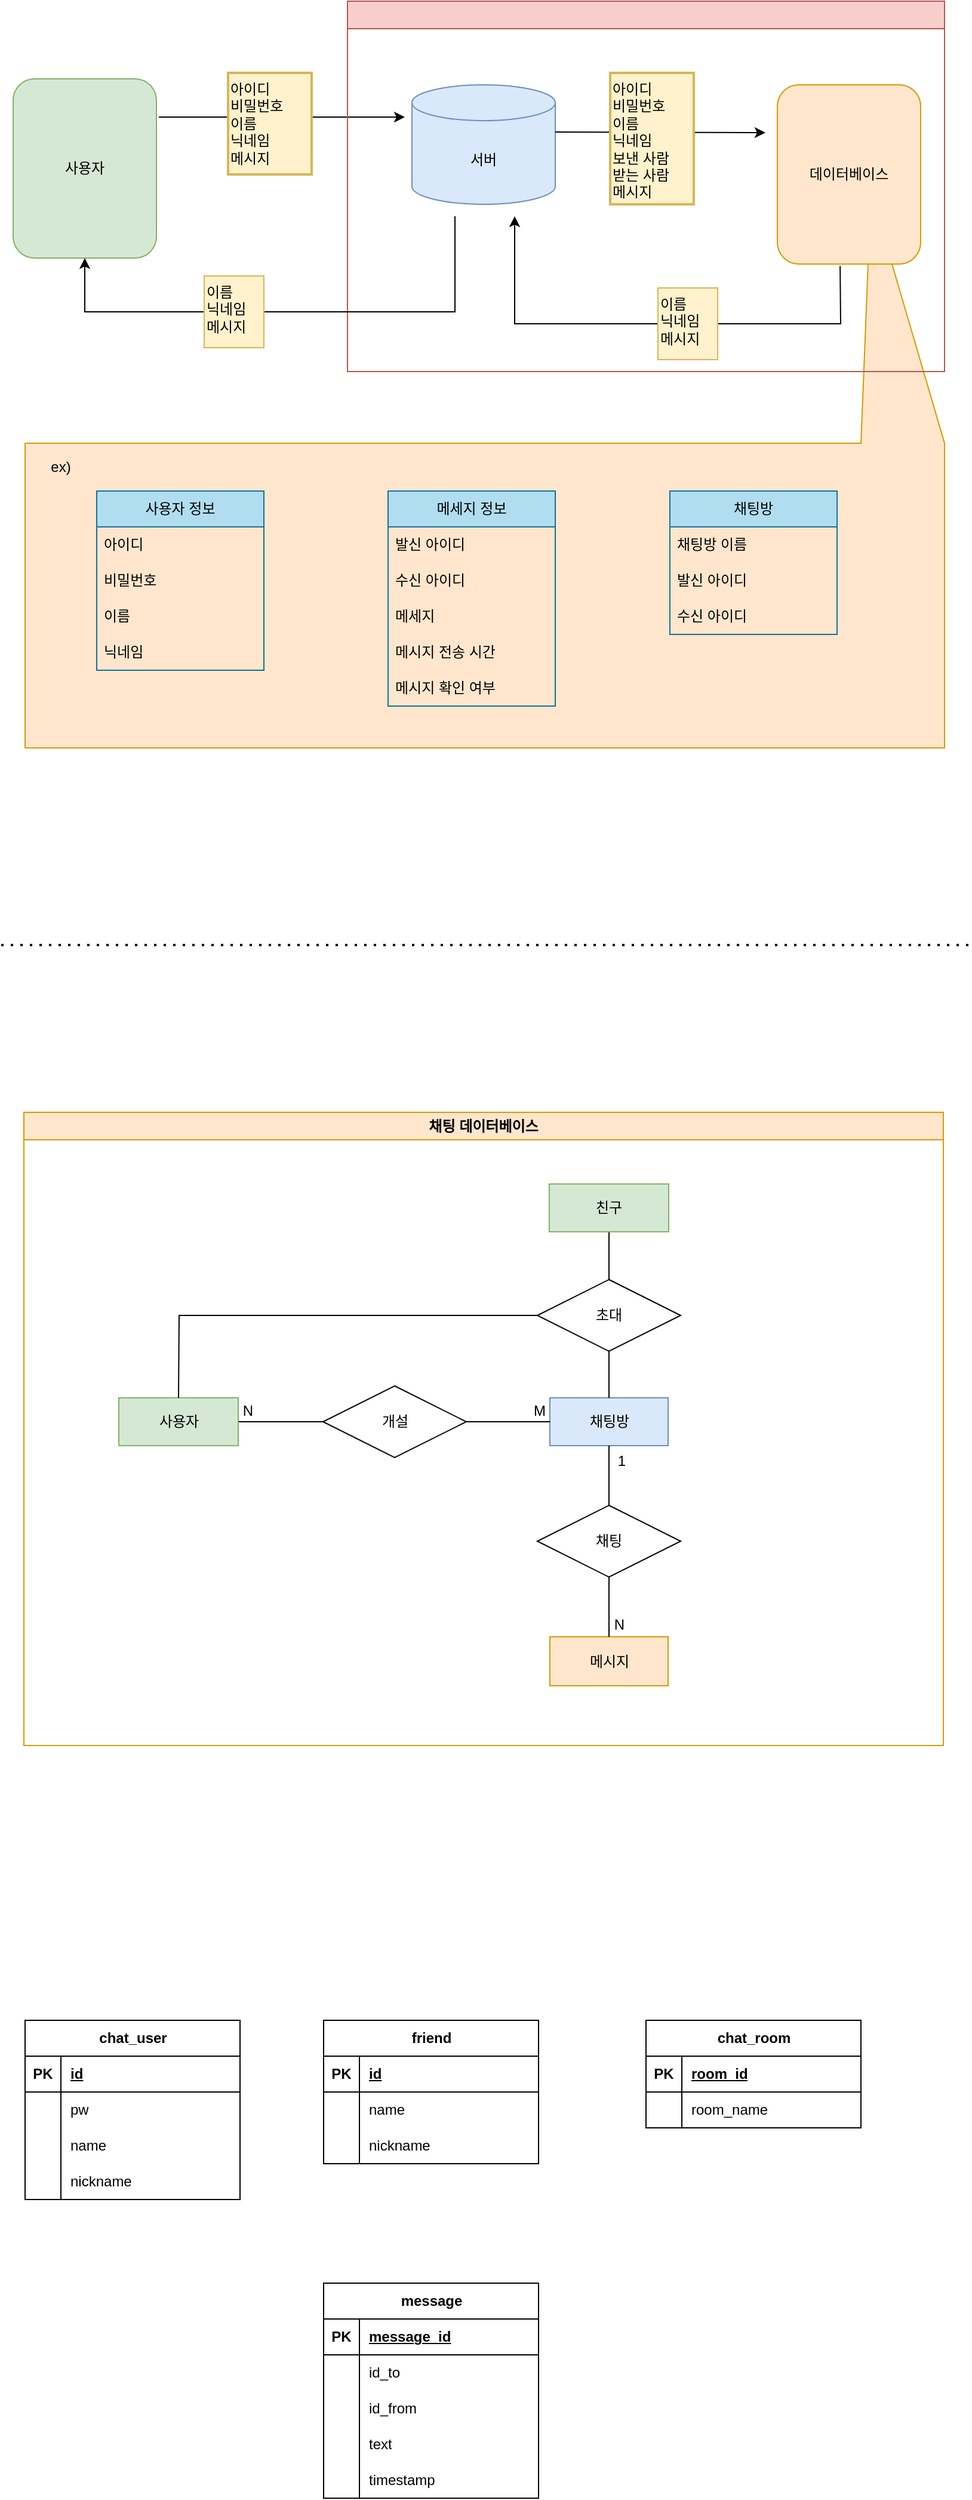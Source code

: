 <mxfile version="24.7.6">
  <diagram name="페이지-1" id="hZkJMaY7xypT7SpQBSe9">
    <mxGraphModel dx="1434" dy="688" grid="1" gridSize="10" guides="1" tooltips="1" connect="1" arrows="1" fold="1" page="1" pageScale="1" pageWidth="827" pageHeight="1169" math="0" shadow="0">
      <root>
        <mxCell id="0" />
        <mxCell id="1" parent="0" />
        <mxCell id="KtC7ysKLOuglknF3prI5-1" value="서버" style="shape=cylinder3;whiteSpace=wrap;html=1;boundedLbl=1;backgroundOutline=1;size=15;fillColor=#dae8fc;strokeColor=#6c8ebf;" parent="1" vertex="1">
          <mxGeometry x="354" y="80" width="120" height="100" as="geometry" />
        </mxCell>
        <mxCell id="M07Gjk41BYVv6PrY2_Yd-11" value="" style="shape=callout;whiteSpace=wrap;html=1;perimeter=calloutPerimeter;direction=west;position2=0.08;size=210;position=0;fillColor=#ffe6cc;base=70;strokeColor=#d79b00;" parent="1" vertex="1">
          <mxGeometry x="30" y="170" width="770" height="465" as="geometry" />
        </mxCell>
        <mxCell id="KtC7ysKLOuglknF3prI5-2" value="사용자" style="rounded=1;whiteSpace=wrap;html=1;fillColor=#d5e8d4;strokeColor=#82b366;" parent="1" vertex="1">
          <mxGeometry x="20" y="75" width="120" height="150" as="geometry" />
        </mxCell>
        <mxCell id="KtC7ysKLOuglknF3prI5-8" value="" style="endArrow=classic;html=1;rounded=0;entryX=-0.05;entryY=0.27;entryDx=0;entryDy=0;entryPerimeter=0;exitX=1.017;exitY=0.213;exitDx=0;exitDy=0;exitPerimeter=0;" parent="1" source="KtC7ysKLOuglknF3prI5-2" target="KtC7ysKLOuglknF3prI5-1" edge="1">
          <mxGeometry width="50" height="50" relative="1" as="geometry">
            <mxPoint x="186" y="280" as="sourcePoint" />
            <mxPoint x="380" y="280" as="targetPoint" />
          </mxGeometry>
        </mxCell>
        <mxCell id="KtC7ysKLOuglknF3prI5-13" value="" style="endArrow=classic;html=1;rounded=0;exitX=1;exitY=0;exitDx=0;exitDy=32.5;exitPerimeter=0;" parent="1" edge="1">
          <mxGeometry width="50" height="50" relative="1" as="geometry">
            <mxPoint x="474" y="119.5" as="sourcePoint" />
            <mxPoint x="650" y="120" as="targetPoint" />
          </mxGeometry>
        </mxCell>
        <mxCell id="KtC7ysKLOuglknF3prI5-15" value="" style="endArrow=classic;html=1;rounded=0;exitX=0.438;exitY=1.011;exitDx=0;exitDy=0;exitPerimeter=0;" parent="1" source="KtC7ysKLOuglknF3prI5-3" edge="1">
          <mxGeometry width="50" height="50" relative="1" as="geometry">
            <mxPoint x="827" y="188" as="sourcePoint" />
            <mxPoint x="440" y="190" as="targetPoint" />
            <Array as="points">
              <mxPoint x="713" y="280" />
              <mxPoint x="440" y="280" />
            </Array>
          </mxGeometry>
        </mxCell>
        <mxCell id="KtC7ysKLOuglknF3prI5-5" value="&lt;font style=&quot;font-size: 12px;&quot;&gt;아이디&lt;/font&gt;&lt;div style=&quot;font-size: 12px;&quot;&gt;&lt;font style=&quot;font-size: 12px;&quot;&gt;비밀번호&lt;/font&gt;&lt;/div&gt;&lt;div style=&quot;font-size: 12px;&quot;&gt;&lt;font style=&quot;font-size: 12px;&quot;&gt;이름&lt;/font&gt;&lt;/div&gt;&lt;div style=&quot;font-size: 12px;&quot;&gt;&lt;font style=&quot;font-size: 12px;&quot;&gt;닉네임&lt;/font&gt;&lt;/div&gt;&lt;div style=&quot;font-size: 12px;&quot;&gt;&lt;font style=&quot;font-size: 12px;&quot;&gt;메시지&lt;/font&gt;&lt;/div&gt;" style="text;html=1;align=left;verticalAlign=top;whiteSpace=wrap;rounded=0;strokeWidth=2;fillColor=#fff2cc;strokeColor=#d6b656;fontSize=12;" parent="1" vertex="1">
          <mxGeometry x="200" y="70" width="70" height="85" as="geometry" />
        </mxCell>
        <mxCell id="M07Gjk41BYVv6PrY2_Yd-1" value="" style="swimlane;whiteSpace=wrap;html=1;fillColor=#f8cecc;strokeColor=#b85450;" parent="1" vertex="1">
          <mxGeometry x="300" y="10" width="500" height="310" as="geometry" />
        </mxCell>
        <mxCell id="KtC7ysKLOuglknF3prI5-3" value="데이터베이스" style="rounded=1;whiteSpace=wrap;html=1;fillColor=#ffe6cc;strokeColor=#d79b00;" parent="M07Gjk41BYVv6PrY2_Yd-1" vertex="1">
          <mxGeometry x="360" y="70" width="120" height="150" as="geometry" />
        </mxCell>
        <mxCell id="M07Gjk41BYVv6PrY2_Yd-2" value="&lt;div&gt;이름&lt;/div&gt;&lt;div&gt;닉네임&lt;/div&gt;&lt;div&gt;메시지&lt;/div&gt;" style="text;html=1;align=left;verticalAlign=top;whiteSpace=wrap;rounded=0;horizontal=1;fillColor=#fff2cc;strokeColor=#d6b656;" parent="M07Gjk41BYVv6PrY2_Yd-1" vertex="1">
          <mxGeometry x="260" y="240" width="50" height="60" as="geometry" />
        </mxCell>
        <mxCell id="KtC7ysKLOuglknF3prI5-14" value="&lt;font style=&quot;font-size: 12px;&quot;&gt;아이디&lt;/font&gt;&lt;div style=&quot;font-size: 12px;&quot;&gt;&lt;font style=&quot;font-size: 12px;&quot;&gt;비밀번호&lt;/font&gt;&lt;/div&gt;&lt;div style=&quot;font-size: 12px;&quot;&gt;&lt;font style=&quot;font-size: 12px;&quot;&gt;이름&lt;/font&gt;&lt;/div&gt;&lt;div style=&quot;font-size: 12px;&quot;&gt;&lt;font style=&quot;font-size: 12px;&quot;&gt;닉네임&lt;/font&gt;&lt;/div&gt;&lt;div style=&quot;font-size: 12px;&quot;&gt;보낸 사람&lt;/div&gt;&lt;div style=&quot;font-size: 12px;&quot;&gt;받는 사람&lt;/div&gt;&lt;div style=&quot;font-size: 12px;&quot;&gt;메시지&lt;/div&gt;" style="text;html=1;align=left;verticalAlign=top;whiteSpace=wrap;rounded=0;strokeWidth=2;fillColor=#fff2cc;strokeColor=#d6b656;fontSize=12;" parent="M07Gjk41BYVv6PrY2_Yd-1" vertex="1">
          <mxGeometry x="220" y="60" width="70" height="110" as="geometry" />
        </mxCell>
        <mxCell id="M07Gjk41BYVv6PrY2_Yd-3" value="" style="endArrow=classic;html=1;rounded=0;entryX=0.5;entryY=1;entryDx=0;entryDy=0;" parent="1" target="KtC7ysKLOuglknF3prI5-2" edge="1">
          <mxGeometry width="50" height="50" relative="1" as="geometry">
            <mxPoint x="390" y="190" as="sourcePoint" />
            <mxPoint x="440" y="250" as="targetPoint" />
            <Array as="points">
              <mxPoint x="390" y="270" />
              <mxPoint x="80" y="270" />
            </Array>
          </mxGeometry>
        </mxCell>
        <mxCell id="M07Gjk41BYVv6PrY2_Yd-4" value="사용자 정보" style="swimlane;fontStyle=0;childLayout=stackLayout;horizontal=1;startSize=30;horizontalStack=0;resizeParent=1;resizeParentMax=0;resizeLast=0;collapsible=1;marginBottom=0;whiteSpace=wrap;html=1;fillColor=#b1ddf0;strokeColor=#10739e;" parent="1" vertex="1">
          <mxGeometry x="90" y="420" width="140" height="150" as="geometry" />
        </mxCell>
        <mxCell id="M07Gjk41BYVv6PrY2_Yd-5" value="아이디" style="text;strokeColor=none;fillColor=none;align=left;verticalAlign=middle;spacingLeft=4;spacingRight=4;overflow=hidden;points=[[0,0.5],[1,0.5]];portConstraint=eastwest;rotatable=0;whiteSpace=wrap;html=1;" parent="M07Gjk41BYVv6PrY2_Yd-4" vertex="1">
          <mxGeometry y="30" width="140" height="30" as="geometry" />
        </mxCell>
        <mxCell id="M07Gjk41BYVv6PrY2_Yd-6" value="비밀번호" style="text;strokeColor=none;fillColor=none;align=left;verticalAlign=middle;spacingLeft=4;spacingRight=4;overflow=hidden;points=[[0,0.5],[1,0.5]];portConstraint=eastwest;rotatable=0;whiteSpace=wrap;html=1;" parent="M07Gjk41BYVv6PrY2_Yd-4" vertex="1">
          <mxGeometry y="60" width="140" height="30" as="geometry" />
        </mxCell>
        <mxCell id="M07Gjk41BYVv6PrY2_Yd-7" value="이름" style="text;strokeColor=none;fillColor=none;align=left;verticalAlign=middle;spacingLeft=4;spacingRight=4;overflow=hidden;points=[[0,0.5],[1,0.5]];portConstraint=eastwest;rotatable=0;whiteSpace=wrap;html=1;" parent="M07Gjk41BYVv6PrY2_Yd-4" vertex="1">
          <mxGeometry y="90" width="140" height="30" as="geometry" />
        </mxCell>
        <mxCell id="M07Gjk41BYVv6PrY2_Yd-8" value="닉네임" style="text;strokeColor=none;fillColor=none;align=left;verticalAlign=middle;spacingLeft=4;spacingRight=4;overflow=hidden;points=[[0,0.5],[1,0.5]];portConstraint=eastwest;rotatable=0;whiteSpace=wrap;html=1;" parent="M07Gjk41BYVv6PrY2_Yd-4" vertex="1">
          <mxGeometry y="120" width="140" height="30" as="geometry" />
        </mxCell>
        <mxCell id="M07Gjk41BYVv6PrY2_Yd-12" value="메세지 정보" style="swimlane;fontStyle=0;childLayout=stackLayout;horizontal=1;startSize=30;horizontalStack=0;resizeParent=1;resizeParentMax=0;resizeLast=0;collapsible=1;marginBottom=0;whiteSpace=wrap;html=1;fillColor=#b1ddf0;strokeColor=#10739e;" parent="1" vertex="1">
          <mxGeometry x="334" y="420" width="140" height="180" as="geometry" />
        </mxCell>
        <mxCell id="M07Gjk41BYVv6PrY2_Yd-13" value="발신 아이디" style="text;strokeColor=none;fillColor=none;align=left;verticalAlign=middle;spacingLeft=4;spacingRight=4;overflow=hidden;points=[[0,0.5],[1,0.5]];portConstraint=eastwest;rotatable=0;whiteSpace=wrap;html=1;" parent="M07Gjk41BYVv6PrY2_Yd-12" vertex="1">
          <mxGeometry y="30" width="140" height="30" as="geometry" />
        </mxCell>
        <mxCell id="M07Gjk41BYVv6PrY2_Yd-14" value="수신 아이디" style="text;strokeColor=none;fillColor=none;align=left;verticalAlign=middle;spacingLeft=4;spacingRight=4;overflow=hidden;points=[[0,0.5],[1,0.5]];portConstraint=eastwest;rotatable=0;whiteSpace=wrap;html=1;" parent="M07Gjk41BYVv6PrY2_Yd-12" vertex="1">
          <mxGeometry y="60" width="140" height="30" as="geometry" />
        </mxCell>
        <mxCell id="M07Gjk41BYVv6PrY2_Yd-15" value="메세지" style="text;strokeColor=none;fillColor=none;align=left;verticalAlign=middle;spacingLeft=4;spacingRight=4;overflow=hidden;points=[[0,0.5],[1,0.5]];portConstraint=eastwest;rotatable=0;whiteSpace=wrap;html=1;" parent="M07Gjk41BYVv6PrY2_Yd-12" vertex="1">
          <mxGeometry y="90" width="140" height="30" as="geometry" />
        </mxCell>
        <mxCell id="M07Gjk41BYVv6PrY2_Yd-16" value="메시지 전송 시간" style="text;strokeColor=none;fillColor=none;align=left;verticalAlign=middle;spacingLeft=4;spacingRight=4;overflow=hidden;points=[[0,0.5],[1,0.5]];portConstraint=eastwest;rotatable=0;whiteSpace=wrap;html=1;" parent="M07Gjk41BYVv6PrY2_Yd-12" vertex="1">
          <mxGeometry y="120" width="140" height="30" as="geometry" />
        </mxCell>
        <mxCell id="9MJLmPbibmTxV6bSxyg9-5" value="메시지 확인 여부" style="text;strokeColor=none;fillColor=none;align=left;verticalAlign=middle;spacingLeft=4;spacingRight=4;overflow=hidden;points=[[0,0.5],[1,0.5]];portConstraint=eastwest;rotatable=0;whiteSpace=wrap;html=1;" vertex="1" parent="M07Gjk41BYVv6PrY2_Yd-12">
          <mxGeometry y="150" width="140" height="30" as="geometry" />
        </mxCell>
        <mxCell id="M07Gjk41BYVv6PrY2_Yd-17" value="채팅방" style="swimlane;fontStyle=0;childLayout=stackLayout;horizontal=1;startSize=30;horizontalStack=0;resizeParent=1;resizeParentMax=0;resizeLast=0;collapsible=1;marginBottom=0;whiteSpace=wrap;html=1;fillColor=#b1ddf0;strokeColor=#10739e;" parent="1" vertex="1">
          <mxGeometry x="570" y="420" width="140" height="120" as="geometry" />
        </mxCell>
        <mxCell id="9MJLmPbibmTxV6bSxyg9-7" value="채팅방 이름" style="text;strokeColor=none;fillColor=none;align=left;verticalAlign=middle;spacingLeft=4;spacingRight=4;overflow=hidden;points=[[0,0.5],[1,0.5]];portConstraint=eastwest;rotatable=0;whiteSpace=wrap;html=1;" vertex="1" parent="M07Gjk41BYVv6PrY2_Yd-17">
          <mxGeometry y="30" width="140" height="30" as="geometry" />
        </mxCell>
        <mxCell id="M07Gjk41BYVv6PrY2_Yd-19" value="발신 아이디" style="text;strokeColor=none;fillColor=none;align=left;verticalAlign=middle;spacingLeft=4;spacingRight=4;overflow=hidden;points=[[0,0.5],[1,0.5]];portConstraint=eastwest;rotatable=0;whiteSpace=wrap;html=1;" parent="M07Gjk41BYVv6PrY2_Yd-17" vertex="1">
          <mxGeometry y="60" width="140" height="30" as="geometry" />
        </mxCell>
        <mxCell id="M07Gjk41BYVv6PrY2_Yd-20" value="수신 아이디" style="text;strokeColor=none;fillColor=none;align=left;verticalAlign=middle;spacingLeft=4;spacingRight=4;overflow=hidden;points=[[0,0.5],[1,0.5]];portConstraint=eastwest;rotatable=0;whiteSpace=wrap;html=1;" parent="M07Gjk41BYVv6PrY2_Yd-17" vertex="1">
          <mxGeometry y="90" width="140" height="30" as="geometry" />
        </mxCell>
        <mxCell id="9MJLmPbibmTxV6bSxyg9-3" value="&lt;div&gt;이름&lt;/div&gt;&lt;div&gt;닉네임&lt;/div&gt;&lt;div&gt;메시지&lt;/div&gt;" style="text;html=1;align=left;verticalAlign=top;whiteSpace=wrap;rounded=0;horizontal=1;fillColor=#fff2cc;strokeColor=#d6b656;" vertex="1" parent="1">
          <mxGeometry x="180" y="240" width="50" height="60" as="geometry" />
        </mxCell>
        <mxCell id="9MJLmPbibmTxV6bSxyg9-38" value="ex)" style="text;html=1;align=center;verticalAlign=middle;whiteSpace=wrap;rounded=0;" vertex="1" parent="1">
          <mxGeometry x="30" y="385" width="60" height="30" as="geometry" />
        </mxCell>
        <mxCell id="9MJLmPbibmTxV6bSxyg9-42" value="채팅 데이터베이스" style="swimlane;whiteSpace=wrap;html=1;fillColor=#ffe6cc;strokeColor=#d79b00;" vertex="1" parent="1">
          <mxGeometry x="29" y="940" width="770" height="530" as="geometry">
            <mxRectangle x="29" y="930" width="130" height="30" as="alternateBounds" />
          </mxGeometry>
        </mxCell>
        <mxCell id="9MJLmPbibmTxV6bSxyg9-15" value="개설" style="shape=rhombus;perimeter=rhombusPerimeter;whiteSpace=wrap;html=1;align=center;" vertex="1" parent="9MJLmPbibmTxV6bSxyg9-42">
          <mxGeometry x="250.5" y="229" width="120" height="60" as="geometry" />
        </mxCell>
        <mxCell id="9MJLmPbibmTxV6bSxyg9-20" value="" style="endArrow=none;html=1;rounded=0;exitX=0;exitY=0.5;exitDx=0;exitDy=0;entryX=1;entryY=0.5;entryDx=0;entryDy=0;" edge="1" parent="9MJLmPbibmTxV6bSxyg9-42" source="9MJLmPbibmTxV6bSxyg9-15" target="9MJLmPbibmTxV6bSxyg9-8">
          <mxGeometry relative="1" as="geometry">
            <mxPoint x="-134.5" y="259" as="sourcePoint" />
            <mxPoint x="200.5" y="329" as="targetPoint" />
            <Array as="points" />
          </mxGeometry>
        </mxCell>
        <mxCell id="9MJLmPbibmTxV6bSxyg9-21" value="N" style="resizable=0;html=1;whiteSpace=wrap;align=right;verticalAlign=bottom;" connectable="0" vertex="1" parent="9MJLmPbibmTxV6bSxyg9-20">
          <mxGeometry x="1" relative="1" as="geometry">
            <mxPoint x="14" y="-1" as="offset" />
          </mxGeometry>
        </mxCell>
        <mxCell id="9MJLmPbibmTxV6bSxyg9-64" value="N" style="resizable=0;html=1;whiteSpace=wrap;align=right;verticalAlign=bottom;" connectable="0" vertex="1" parent="9MJLmPbibmTxV6bSxyg9-20">
          <mxGeometry x="1" relative="1" as="geometry">
            <mxPoint x="325" y="178" as="offset" />
          </mxGeometry>
        </mxCell>
        <mxCell id="9MJLmPbibmTxV6bSxyg9-66" value="1" style="resizable=0;html=1;whiteSpace=wrap;align=right;verticalAlign=bottom;" connectable="0" vertex="1" parent="9MJLmPbibmTxV6bSxyg9-20">
          <mxGeometry x="1" relative="1" as="geometry">
            <mxPoint x="326" y="41" as="offset" />
          </mxGeometry>
        </mxCell>
        <mxCell id="9MJLmPbibmTxV6bSxyg9-39" value="채팅방" style="rounded=0;whiteSpace=wrap;html=1;fillColor=#dae8fc;strokeColor=#6c8ebf;" vertex="1" parent="9MJLmPbibmTxV6bSxyg9-42">
          <mxGeometry x="440.5" y="239" width="99" height="40" as="geometry" />
        </mxCell>
        <mxCell id="9MJLmPbibmTxV6bSxyg9-40" value="" style="endArrow=none;html=1;rounded=0;entryX=0;entryY=0.5;entryDx=0;entryDy=0;exitX=1;exitY=0.5;exitDx=0;exitDy=0;" edge="1" parent="9MJLmPbibmTxV6bSxyg9-42" source="9MJLmPbibmTxV6bSxyg9-15" target="9MJLmPbibmTxV6bSxyg9-39">
          <mxGeometry relative="1" as="geometry">
            <mxPoint x="110.5" y="239" as="sourcePoint" />
            <mxPoint x="270.5" y="239" as="targetPoint" />
          </mxGeometry>
        </mxCell>
        <mxCell id="9MJLmPbibmTxV6bSxyg9-41" value="M" style="resizable=0;html=1;whiteSpace=wrap;align=right;verticalAlign=bottom;" connectable="0" vertex="1" parent="9MJLmPbibmTxV6bSxyg9-40">
          <mxGeometry x="1" relative="1" as="geometry">
            <mxPoint x="-2" y="-1" as="offset" />
          </mxGeometry>
        </mxCell>
        <mxCell id="9MJLmPbibmTxV6bSxyg9-8" value="사용자" style="whiteSpace=wrap;html=1;align=center;fillColor=#d5e8d4;strokeColor=#82b366;" vertex="1" parent="9MJLmPbibmTxV6bSxyg9-42">
          <mxGeometry x="79.5" y="239" width="100" height="40" as="geometry" />
        </mxCell>
        <mxCell id="9MJLmPbibmTxV6bSxyg9-44" value="메시지" style="whiteSpace=wrap;html=1;align=center;fillColor=#ffe6cc;strokeColor=#d79b00;" vertex="1" parent="9MJLmPbibmTxV6bSxyg9-42">
          <mxGeometry x="440.5" y="439" width="99" height="41" as="geometry" />
        </mxCell>
        <mxCell id="9MJLmPbibmTxV6bSxyg9-60" value="" style="rounded=0;orthogonalLoop=1;jettySize=auto;html=1;endArrow=none;endFill=0;" edge="1" parent="9MJLmPbibmTxV6bSxyg9-42" source="9MJLmPbibmTxV6bSxyg9-46" target="9MJLmPbibmTxV6bSxyg9-54">
          <mxGeometry relative="1" as="geometry" />
        </mxCell>
        <mxCell id="9MJLmPbibmTxV6bSxyg9-46" value="친구" style="whiteSpace=wrap;html=1;align=center;fillColor=#d5e8d4;strokeColor=#82b366;" vertex="1" parent="9MJLmPbibmTxV6bSxyg9-42">
          <mxGeometry x="440" y="60" width="100" height="40" as="geometry" />
        </mxCell>
        <mxCell id="9MJLmPbibmTxV6bSxyg9-52" value="" style="rounded=0;orthogonalLoop=1;jettySize=auto;html=1;endArrow=none;endFill=0;" edge="1" parent="9MJLmPbibmTxV6bSxyg9-42" source="9MJLmPbibmTxV6bSxyg9-49" target="9MJLmPbibmTxV6bSxyg9-39">
          <mxGeometry relative="1" as="geometry" />
        </mxCell>
        <mxCell id="9MJLmPbibmTxV6bSxyg9-53" value="" style="rounded=0;orthogonalLoop=1;jettySize=auto;html=1;endArrow=none;endFill=0;" edge="1" parent="9MJLmPbibmTxV6bSxyg9-42" source="9MJLmPbibmTxV6bSxyg9-49" target="9MJLmPbibmTxV6bSxyg9-44">
          <mxGeometry relative="1" as="geometry" />
        </mxCell>
        <mxCell id="9MJLmPbibmTxV6bSxyg9-49" value="채팅" style="shape=rhombus;perimeter=rhombusPerimeter;whiteSpace=wrap;html=1;align=center;" vertex="1" parent="9MJLmPbibmTxV6bSxyg9-42">
          <mxGeometry x="430" y="329" width="120" height="60" as="geometry" />
        </mxCell>
        <mxCell id="9MJLmPbibmTxV6bSxyg9-59" value="" style="rounded=0;orthogonalLoop=1;jettySize=auto;html=1;endArrow=none;endFill=0;" edge="1" parent="9MJLmPbibmTxV6bSxyg9-42" source="9MJLmPbibmTxV6bSxyg9-54" target="9MJLmPbibmTxV6bSxyg9-39">
          <mxGeometry relative="1" as="geometry" />
        </mxCell>
        <mxCell id="9MJLmPbibmTxV6bSxyg9-54" value="초대" style="shape=rhombus;perimeter=rhombusPerimeter;whiteSpace=wrap;html=1;align=center;" vertex="1" parent="9MJLmPbibmTxV6bSxyg9-42">
          <mxGeometry x="430" y="140" width="120" height="60" as="geometry" />
        </mxCell>
        <mxCell id="9MJLmPbibmTxV6bSxyg9-61" value="" style="endArrow=none;html=1;rounded=0;exitX=0.5;exitY=0;exitDx=0;exitDy=0;entryX=0;entryY=0.5;entryDx=0;entryDy=0;" edge="1" parent="9MJLmPbibmTxV6bSxyg9-42" source="9MJLmPbibmTxV6bSxyg9-8" target="9MJLmPbibmTxV6bSxyg9-54">
          <mxGeometry width="50" height="50" relative="1" as="geometry">
            <mxPoint x="351" y="340" as="sourcePoint" />
            <mxPoint x="401" y="290" as="targetPoint" />
            <Array as="points">
              <mxPoint x="130" y="170" />
            </Array>
          </mxGeometry>
        </mxCell>
        <mxCell id="9MJLmPbibmTxV6bSxyg9-43" value="" style="endArrow=none;dashed=1;html=1;dashPattern=1 3;strokeWidth=2;rounded=0;" edge="1" parent="1">
          <mxGeometry width="50" height="50" relative="1" as="geometry">
            <mxPoint x="10" y="800" as="sourcePoint" />
            <mxPoint x="820" y="800" as="targetPoint" />
          </mxGeometry>
        </mxCell>
        <mxCell id="9MJLmPbibmTxV6bSxyg9-67" value="chat_user" style="shape=table;startSize=30;container=1;collapsible=1;childLayout=tableLayout;fixedRows=1;rowLines=0;fontStyle=1;align=center;resizeLast=1;html=1;" vertex="1" parent="1">
          <mxGeometry x="30" y="1700" width="180" height="150" as="geometry" />
        </mxCell>
        <mxCell id="9MJLmPbibmTxV6bSxyg9-68" value="" style="shape=tableRow;horizontal=0;startSize=0;swimlaneHead=0;swimlaneBody=0;fillColor=none;collapsible=0;dropTarget=0;points=[[0,0.5],[1,0.5]];portConstraint=eastwest;top=0;left=0;right=0;bottom=1;" vertex="1" parent="9MJLmPbibmTxV6bSxyg9-67">
          <mxGeometry y="30" width="180" height="30" as="geometry" />
        </mxCell>
        <mxCell id="9MJLmPbibmTxV6bSxyg9-69" value="PK" style="shape=partialRectangle;connectable=0;fillColor=none;top=0;left=0;bottom=0;right=0;fontStyle=1;overflow=hidden;whiteSpace=wrap;html=1;" vertex="1" parent="9MJLmPbibmTxV6bSxyg9-68">
          <mxGeometry width="30" height="30" as="geometry">
            <mxRectangle width="30" height="30" as="alternateBounds" />
          </mxGeometry>
        </mxCell>
        <mxCell id="9MJLmPbibmTxV6bSxyg9-70" value="id" style="shape=partialRectangle;connectable=0;fillColor=none;top=0;left=0;bottom=0;right=0;align=left;spacingLeft=6;fontStyle=5;overflow=hidden;whiteSpace=wrap;html=1;" vertex="1" parent="9MJLmPbibmTxV6bSxyg9-68">
          <mxGeometry x="30" width="150" height="30" as="geometry">
            <mxRectangle width="150" height="30" as="alternateBounds" />
          </mxGeometry>
        </mxCell>
        <mxCell id="9MJLmPbibmTxV6bSxyg9-71" value="" style="shape=tableRow;horizontal=0;startSize=0;swimlaneHead=0;swimlaneBody=0;fillColor=none;collapsible=0;dropTarget=0;points=[[0,0.5],[1,0.5]];portConstraint=eastwest;top=0;left=0;right=0;bottom=0;" vertex="1" parent="9MJLmPbibmTxV6bSxyg9-67">
          <mxGeometry y="60" width="180" height="30" as="geometry" />
        </mxCell>
        <mxCell id="9MJLmPbibmTxV6bSxyg9-72" value="" style="shape=partialRectangle;connectable=0;fillColor=none;top=0;left=0;bottom=0;right=0;editable=1;overflow=hidden;whiteSpace=wrap;html=1;" vertex="1" parent="9MJLmPbibmTxV6bSxyg9-71">
          <mxGeometry width="30" height="30" as="geometry">
            <mxRectangle width="30" height="30" as="alternateBounds" />
          </mxGeometry>
        </mxCell>
        <mxCell id="9MJLmPbibmTxV6bSxyg9-73" value="pw" style="shape=partialRectangle;connectable=0;fillColor=none;top=0;left=0;bottom=0;right=0;align=left;spacingLeft=6;overflow=hidden;whiteSpace=wrap;html=1;" vertex="1" parent="9MJLmPbibmTxV6bSxyg9-71">
          <mxGeometry x="30" width="150" height="30" as="geometry">
            <mxRectangle width="150" height="30" as="alternateBounds" />
          </mxGeometry>
        </mxCell>
        <mxCell id="9MJLmPbibmTxV6bSxyg9-74" value="" style="shape=tableRow;horizontal=0;startSize=0;swimlaneHead=0;swimlaneBody=0;fillColor=none;collapsible=0;dropTarget=0;points=[[0,0.5],[1,0.5]];portConstraint=eastwest;top=0;left=0;right=0;bottom=0;" vertex="1" parent="9MJLmPbibmTxV6bSxyg9-67">
          <mxGeometry y="90" width="180" height="30" as="geometry" />
        </mxCell>
        <mxCell id="9MJLmPbibmTxV6bSxyg9-75" value="" style="shape=partialRectangle;connectable=0;fillColor=none;top=0;left=0;bottom=0;right=0;editable=1;overflow=hidden;whiteSpace=wrap;html=1;" vertex="1" parent="9MJLmPbibmTxV6bSxyg9-74">
          <mxGeometry width="30" height="30" as="geometry">
            <mxRectangle width="30" height="30" as="alternateBounds" />
          </mxGeometry>
        </mxCell>
        <mxCell id="9MJLmPbibmTxV6bSxyg9-76" value="name" style="shape=partialRectangle;connectable=0;fillColor=none;top=0;left=0;bottom=0;right=0;align=left;spacingLeft=6;overflow=hidden;whiteSpace=wrap;html=1;" vertex="1" parent="9MJLmPbibmTxV6bSxyg9-74">
          <mxGeometry x="30" width="150" height="30" as="geometry">
            <mxRectangle width="150" height="30" as="alternateBounds" />
          </mxGeometry>
        </mxCell>
        <mxCell id="9MJLmPbibmTxV6bSxyg9-77" value="" style="shape=tableRow;horizontal=0;startSize=0;swimlaneHead=0;swimlaneBody=0;fillColor=none;collapsible=0;dropTarget=0;points=[[0,0.5],[1,0.5]];portConstraint=eastwest;top=0;left=0;right=0;bottom=0;" vertex="1" parent="9MJLmPbibmTxV6bSxyg9-67">
          <mxGeometry y="120" width="180" height="30" as="geometry" />
        </mxCell>
        <mxCell id="9MJLmPbibmTxV6bSxyg9-78" value="" style="shape=partialRectangle;connectable=0;fillColor=none;top=0;left=0;bottom=0;right=0;editable=1;overflow=hidden;whiteSpace=wrap;html=1;" vertex="1" parent="9MJLmPbibmTxV6bSxyg9-77">
          <mxGeometry width="30" height="30" as="geometry">
            <mxRectangle width="30" height="30" as="alternateBounds" />
          </mxGeometry>
        </mxCell>
        <mxCell id="9MJLmPbibmTxV6bSxyg9-79" value="nickname" style="shape=partialRectangle;connectable=0;fillColor=none;top=0;left=0;bottom=0;right=0;align=left;spacingLeft=6;overflow=hidden;whiteSpace=wrap;html=1;" vertex="1" parent="9MJLmPbibmTxV6bSxyg9-77">
          <mxGeometry x="30" width="150" height="30" as="geometry">
            <mxRectangle width="150" height="30" as="alternateBounds" />
          </mxGeometry>
        </mxCell>
        <mxCell id="9MJLmPbibmTxV6bSxyg9-80" value="friend" style="shape=table;startSize=30;container=1;collapsible=1;childLayout=tableLayout;fixedRows=1;rowLines=0;fontStyle=1;align=center;resizeLast=1;html=1;" vertex="1" parent="1">
          <mxGeometry x="280" y="1700" width="180" height="120" as="geometry" />
        </mxCell>
        <mxCell id="9MJLmPbibmTxV6bSxyg9-81" value="" style="shape=tableRow;horizontal=0;startSize=0;swimlaneHead=0;swimlaneBody=0;fillColor=none;collapsible=0;dropTarget=0;points=[[0,0.5],[1,0.5]];portConstraint=eastwest;top=0;left=0;right=0;bottom=1;" vertex="1" parent="9MJLmPbibmTxV6bSxyg9-80">
          <mxGeometry y="30" width="180" height="30" as="geometry" />
        </mxCell>
        <mxCell id="9MJLmPbibmTxV6bSxyg9-82" value="PK" style="shape=partialRectangle;connectable=0;fillColor=none;top=0;left=0;bottom=0;right=0;fontStyle=1;overflow=hidden;whiteSpace=wrap;html=1;" vertex="1" parent="9MJLmPbibmTxV6bSxyg9-81">
          <mxGeometry width="30" height="30" as="geometry">
            <mxRectangle width="30" height="30" as="alternateBounds" />
          </mxGeometry>
        </mxCell>
        <mxCell id="9MJLmPbibmTxV6bSxyg9-83" value="id" style="shape=partialRectangle;connectable=0;fillColor=none;top=0;left=0;bottom=0;right=0;align=left;spacingLeft=6;fontStyle=5;overflow=hidden;whiteSpace=wrap;html=1;" vertex="1" parent="9MJLmPbibmTxV6bSxyg9-81">
          <mxGeometry x="30" width="150" height="30" as="geometry">
            <mxRectangle width="150" height="30" as="alternateBounds" />
          </mxGeometry>
        </mxCell>
        <mxCell id="9MJLmPbibmTxV6bSxyg9-87" value="" style="shape=tableRow;horizontal=0;startSize=0;swimlaneHead=0;swimlaneBody=0;fillColor=none;collapsible=0;dropTarget=0;points=[[0,0.5],[1,0.5]];portConstraint=eastwest;top=0;left=0;right=0;bottom=0;" vertex="1" parent="9MJLmPbibmTxV6bSxyg9-80">
          <mxGeometry y="60" width="180" height="30" as="geometry" />
        </mxCell>
        <mxCell id="9MJLmPbibmTxV6bSxyg9-88" value="" style="shape=partialRectangle;connectable=0;fillColor=none;top=0;left=0;bottom=0;right=0;editable=1;overflow=hidden;whiteSpace=wrap;html=1;" vertex="1" parent="9MJLmPbibmTxV6bSxyg9-87">
          <mxGeometry width="30" height="30" as="geometry">
            <mxRectangle width="30" height="30" as="alternateBounds" />
          </mxGeometry>
        </mxCell>
        <mxCell id="9MJLmPbibmTxV6bSxyg9-89" value="name" style="shape=partialRectangle;connectable=0;fillColor=none;top=0;left=0;bottom=0;right=0;align=left;spacingLeft=6;overflow=hidden;whiteSpace=wrap;html=1;" vertex="1" parent="9MJLmPbibmTxV6bSxyg9-87">
          <mxGeometry x="30" width="150" height="30" as="geometry">
            <mxRectangle width="150" height="30" as="alternateBounds" />
          </mxGeometry>
        </mxCell>
        <mxCell id="9MJLmPbibmTxV6bSxyg9-90" value="" style="shape=tableRow;horizontal=0;startSize=0;swimlaneHead=0;swimlaneBody=0;fillColor=none;collapsible=0;dropTarget=0;points=[[0,0.5],[1,0.5]];portConstraint=eastwest;top=0;left=0;right=0;bottom=0;" vertex="1" parent="9MJLmPbibmTxV6bSxyg9-80">
          <mxGeometry y="90" width="180" height="30" as="geometry" />
        </mxCell>
        <mxCell id="9MJLmPbibmTxV6bSxyg9-91" value="" style="shape=partialRectangle;connectable=0;fillColor=none;top=0;left=0;bottom=0;right=0;editable=1;overflow=hidden;whiteSpace=wrap;html=1;" vertex="1" parent="9MJLmPbibmTxV6bSxyg9-90">
          <mxGeometry width="30" height="30" as="geometry">
            <mxRectangle width="30" height="30" as="alternateBounds" />
          </mxGeometry>
        </mxCell>
        <mxCell id="9MJLmPbibmTxV6bSxyg9-92" value="nickname" style="shape=partialRectangle;connectable=0;fillColor=none;top=0;left=0;bottom=0;right=0;align=left;spacingLeft=6;overflow=hidden;whiteSpace=wrap;html=1;" vertex="1" parent="9MJLmPbibmTxV6bSxyg9-90">
          <mxGeometry x="30" width="150" height="30" as="geometry">
            <mxRectangle width="150" height="30" as="alternateBounds" />
          </mxGeometry>
        </mxCell>
        <mxCell id="9MJLmPbibmTxV6bSxyg9-94" value="chat_room" style="shape=table;startSize=30;container=1;collapsible=1;childLayout=tableLayout;fixedRows=1;rowLines=0;fontStyle=1;align=center;resizeLast=1;html=1;" vertex="1" parent="1">
          <mxGeometry x="550" y="1700" width="180" height="90" as="geometry" />
        </mxCell>
        <mxCell id="9MJLmPbibmTxV6bSxyg9-95" value="" style="shape=tableRow;horizontal=0;startSize=0;swimlaneHead=0;swimlaneBody=0;fillColor=none;collapsible=0;dropTarget=0;points=[[0,0.5],[1,0.5]];portConstraint=eastwest;top=0;left=0;right=0;bottom=1;" vertex="1" parent="9MJLmPbibmTxV6bSxyg9-94">
          <mxGeometry y="30" width="180" height="30" as="geometry" />
        </mxCell>
        <mxCell id="9MJLmPbibmTxV6bSxyg9-96" value="PK" style="shape=partialRectangle;connectable=0;fillColor=none;top=0;left=0;bottom=0;right=0;fontStyle=1;overflow=hidden;whiteSpace=wrap;html=1;" vertex="1" parent="9MJLmPbibmTxV6bSxyg9-95">
          <mxGeometry width="30" height="30" as="geometry">
            <mxRectangle width="30" height="30" as="alternateBounds" />
          </mxGeometry>
        </mxCell>
        <mxCell id="9MJLmPbibmTxV6bSxyg9-97" value="room_id" style="shape=partialRectangle;connectable=0;fillColor=none;top=0;left=0;bottom=0;right=0;align=left;spacingLeft=6;fontStyle=5;overflow=hidden;whiteSpace=wrap;html=1;" vertex="1" parent="9MJLmPbibmTxV6bSxyg9-95">
          <mxGeometry x="30" width="150" height="30" as="geometry">
            <mxRectangle width="150" height="30" as="alternateBounds" />
          </mxGeometry>
        </mxCell>
        <mxCell id="9MJLmPbibmTxV6bSxyg9-98" value="" style="shape=tableRow;horizontal=0;startSize=0;swimlaneHead=0;swimlaneBody=0;fillColor=none;collapsible=0;dropTarget=0;points=[[0,0.5],[1,0.5]];portConstraint=eastwest;top=0;left=0;right=0;bottom=0;" vertex="1" parent="9MJLmPbibmTxV6bSxyg9-94">
          <mxGeometry y="60" width="180" height="30" as="geometry" />
        </mxCell>
        <mxCell id="9MJLmPbibmTxV6bSxyg9-99" value="" style="shape=partialRectangle;connectable=0;fillColor=none;top=0;left=0;bottom=0;right=0;editable=1;overflow=hidden;whiteSpace=wrap;html=1;" vertex="1" parent="9MJLmPbibmTxV6bSxyg9-98">
          <mxGeometry width="30" height="30" as="geometry">
            <mxRectangle width="30" height="30" as="alternateBounds" />
          </mxGeometry>
        </mxCell>
        <mxCell id="9MJLmPbibmTxV6bSxyg9-100" value="room_name" style="shape=partialRectangle;connectable=0;fillColor=none;top=0;left=0;bottom=0;right=0;align=left;spacingLeft=6;overflow=hidden;whiteSpace=wrap;html=1;" vertex="1" parent="9MJLmPbibmTxV6bSxyg9-98">
          <mxGeometry x="30" width="150" height="30" as="geometry">
            <mxRectangle width="150" height="30" as="alternateBounds" />
          </mxGeometry>
        </mxCell>
        <mxCell id="9MJLmPbibmTxV6bSxyg9-107" value="message" style="shape=table;startSize=30;container=1;collapsible=1;childLayout=tableLayout;fixedRows=1;rowLines=0;fontStyle=1;align=center;resizeLast=1;html=1;" vertex="1" parent="1">
          <mxGeometry x="280" y="1920" width="180" height="180" as="geometry" />
        </mxCell>
        <mxCell id="9MJLmPbibmTxV6bSxyg9-108" value="" style="shape=tableRow;horizontal=0;startSize=0;swimlaneHead=0;swimlaneBody=0;fillColor=none;collapsible=0;dropTarget=0;points=[[0,0.5],[1,0.5]];portConstraint=eastwest;top=0;left=0;right=0;bottom=1;" vertex="1" parent="9MJLmPbibmTxV6bSxyg9-107">
          <mxGeometry y="30" width="180" height="30" as="geometry" />
        </mxCell>
        <mxCell id="9MJLmPbibmTxV6bSxyg9-109" value="PK" style="shape=partialRectangle;connectable=0;fillColor=none;top=0;left=0;bottom=0;right=0;fontStyle=1;overflow=hidden;whiteSpace=wrap;html=1;" vertex="1" parent="9MJLmPbibmTxV6bSxyg9-108">
          <mxGeometry width="30" height="30" as="geometry">
            <mxRectangle width="30" height="30" as="alternateBounds" />
          </mxGeometry>
        </mxCell>
        <mxCell id="9MJLmPbibmTxV6bSxyg9-110" value="message_id" style="shape=partialRectangle;connectable=0;fillColor=none;top=0;left=0;bottom=0;right=0;align=left;spacingLeft=6;fontStyle=5;overflow=hidden;whiteSpace=wrap;html=1;" vertex="1" parent="9MJLmPbibmTxV6bSxyg9-108">
          <mxGeometry x="30" width="150" height="30" as="geometry">
            <mxRectangle width="150" height="30" as="alternateBounds" />
          </mxGeometry>
        </mxCell>
        <mxCell id="9MJLmPbibmTxV6bSxyg9-111" value="" style="shape=tableRow;horizontal=0;startSize=0;swimlaneHead=0;swimlaneBody=0;fillColor=none;collapsible=0;dropTarget=0;points=[[0,0.5],[1,0.5]];portConstraint=eastwest;top=0;left=0;right=0;bottom=0;" vertex="1" parent="9MJLmPbibmTxV6bSxyg9-107">
          <mxGeometry y="60" width="180" height="30" as="geometry" />
        </mxCell>
        <mxCell id="9MJLmPbibmTxV6bSxyg9-112" value="" style="shape=partialRectangle;connectable=0;fillColor=none;top=0;left=0;bottom=0;right=0;editable=1;overflow=hidden;whiteSpace=wrap;html=1;" vertex="1" parent="9MJLmPbibmTxV6bSxyg9-111">
          <mxGeometry width="30" height="30" as="geometry">
            <mxRectangle width="30" height="30" as="alternateBounds" />
          </mxGeometry>
        </mxCell>
        <mxCell id="9MJLmPbibmTxV6bSxyg9-113" value="id_to" style="shape=partialRectangle;connectable=0;fillColor=none;top=0;left=0;bottom=0;right=0;align=left;spacingLeft=6;overflow=hidden;whiteSpace=wrap;html=1;" vertex="1" parent="9MJLmPbibmTxV6bSxyg9-111">
          <mxGeometry x="30" width="150" height="30" as="geometry">
            <mxRectangle width="150" height="30" as="alternateBounds" />
          </mxGeometry>
        </mxCell>
        <mxCell id="9MJLmPbibmTxV6bSxyg9-114" value="" style="shape=tableRow;horizontal=0;startSize=0;swimlaneHead=0;swimlaneBody=0;fillColor=none;collapsible=0;dropTarget=0;points=[[0,0.5],[1,0.5]];portConstraint=eastwest;top=0;left=0;right=0;bottom=0;" vertex="1" parent="9MJLmPbibmTxV6bSxyg9-107">
          <mxGeometry y="90" width="180" height="30" as="geometry" />
        </mxCell>
        <mxCell id="9MJLmPbibmTxV6bSxyg9-115" value="" style="shape=partialRectangle;connectable=0;fillColor=none;top=0;left=0;bottom=0;right=0;editable=1;overflow=hidden;whiteSpace=wrap;html=1;" vertex="1" parent="9MJLmPbibmTxV6bSxyg9-114">
          <mxGeometry width="30" height="30" as="geometry">
            <mxRectangle width="30" height="30" as="alternateBounds" />
          </mxGeometry>
        </mxCell>
        <mxCell id="9MJLmPbibmTxV6bSxyg9-116" value="id_from" style="shape=partialRectangle;connectable=0;fillColor=none;top=0;left=0;bottom=0;right=0;align=left;spacingLeft=6;overflow=hidden;whiteSpace=wrap;html=1;" vertex="1" parent="9MJLmPbibmTxV6bSxyg9-114">
          <mxGeometry x="30" width="150" height="30" as="geometry">
            <mxRectangle width="150" height="30" as="alternateBounds" />
          </mxGeometry>
        </mxCell>
        <mxCell id="9MJLmPbibmTxV6bSxyg9-117" value="" style="shape=tableRow;horizontal=0;startSize=0;swimlaneHead=0;swimlaneBody=0;fillColor=none;collapsible=0;dropTarget=0;points=[[0,0.5],[1,0.5]];portConstraint=eastwest;top=0;left=0;right=0;bottom=0;" vertex="1" parent="9MJLmPbibmTxV6bSxyg9-107">
          <mxGeometry y="120" width="180" height="30" as="geometry" />
        </mxCell>
        <mxCell id="9MJLmPbibmTxV6bSxyg9-118" value="" style="shape=partialRectangle;connectable=0;fillColor=none;top=0;left=0;bottom=0;right=0;editable=1;overflow=hidden;whiteSpace=wrap;html=1;" vertex="1" parent="9MJLmPbibmTxV6bSxyg9-117">
          <mxGeometry width="30" height="30" as="geometry">
            <mxRectangle width="30" height="30" as="alternateBounds" />
          </mxGeometry>
        </mxCell>
        <mxCell id="9MJLmPbibmTxV6bSxyg9-119" value="text" style="shape=partialRectangle;connectable=0;fillColor=none;top=0;left=0;bottom=0;right=0;align=left;spacingLeft=6;overflow=hidden;whiteSpace=wrap;html=1;" vertex="1" parent="9MJLmPbibmTxV6bSxyg9-117">
          <mxGeometry x="30" width="150" height="30" as="geometry">
            <mxRectangle width="150" height="30" as="alternateBounds" />
          </mxGeometry>
        </mxCell>
        <mxCell id="9MJLmPbibmTxV6bSxyg9-131" style="shape=tableRow;horizontal=0;startSize=0;swimlaneHead=0;swimlaneBody=0;fillColor=none;collapsible=0;dropTarget=0;points=[[0,0.5],[1,0.5]];portConstraint=eastwest;top=0;left=0;right=0;bottom=0;" vertex="1" parent="9MJLmPbibmTxV6bSxyg9-107">
          <mxGeometry y="150" width="180" height="30" as="geometry" />
        </mxCell>
        <mxCell id="9MJLmPbibmTxV6bSxyg9-132" style="shape=partialRectangle;connectable=0;fillColor=none;top=0;left=0;bottom=0;right=0;editable=1;overflow=hidden;whiteSpace=wrap;html=1;" vertex="1" parent="9MJLmPbibmTxV6bSxyg9-131">
          <mxGeometry width="30" height="30" as="geometry">
            <mxRectangle width="30" height="30" as="alternateBounds" />
          </mxGeometry>
        </mxCell>
        <mxCell id="9MJLmPbibmTxV6bSxyg9-133" value="timestamp" style="shape=partialRectangle;connectable=0;fillColor=none;top=0;left=0;bottom=0;right=0;align=left;spacingLeft=6;overflow=hidden;whiteSpace=wrap;html=1;" vertex="1" parent="9MJLmPbibmTxV6bSxyg9-131">
          <mxGeometry x="30" width="150" height="30" as="geometry">
            <mxRectangle width="150" height="30" as="alternateBounds" />
          </mxGeometry>
        </mxCell>
      </root>
    </mxGraphModel>
  </diagram>
</mxfile>
